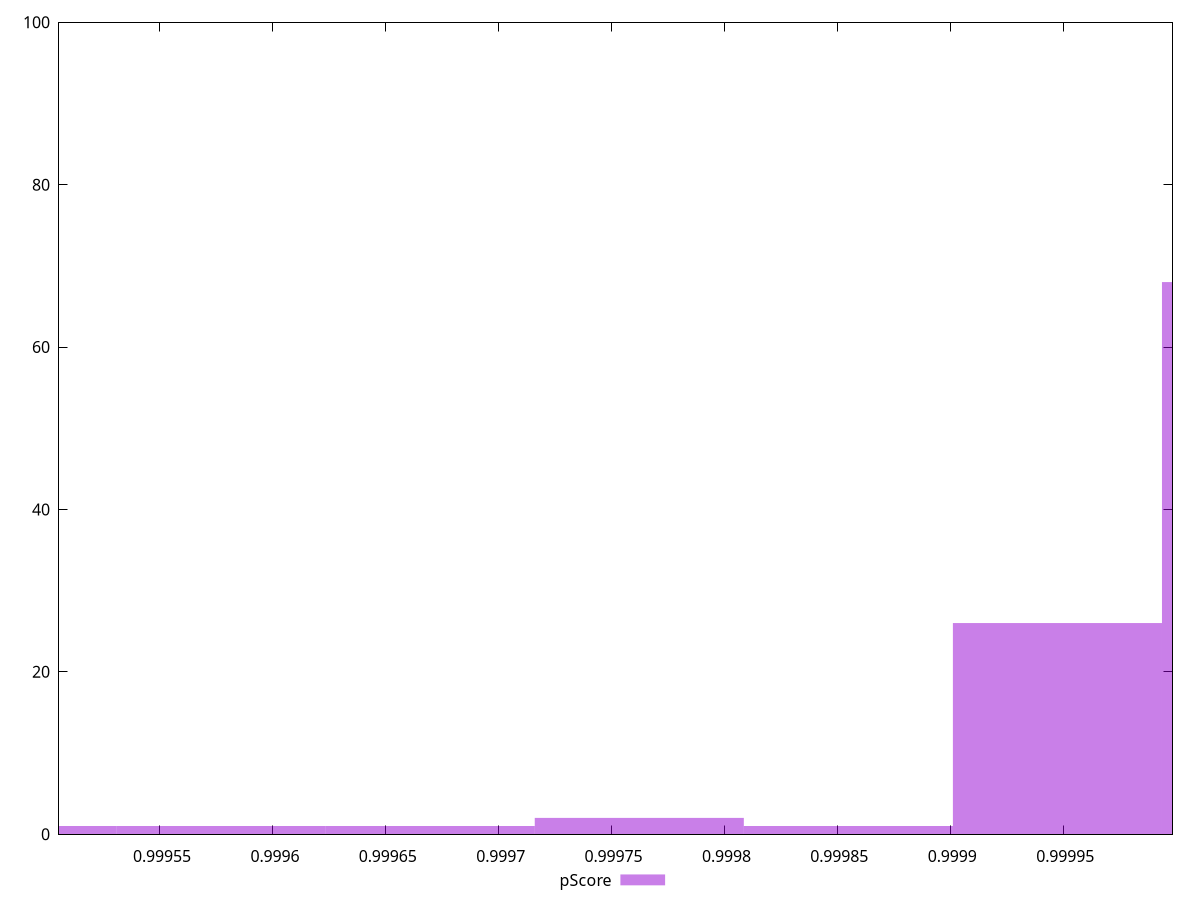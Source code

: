 reset

$pScore <<EOF
0.9999474662341817 26
0.999854869932095 1
1.0000400625362684 68
0.9997622736300084 2
0.999577081025835 1
0.9994844847237483 1
0.9996696773279217 1
EOF

set key outside below
set boxwidth 0.00009259630208669152
set xrange [0.9995052695357449:0.9999984261259052]
set yrange [0:100]
set trange [0:100]
set style fill transparent solid 0.5 noborder
set terminal svg size 640, 490 enhanced background rgb 'white'
set output "report_00019_2021-02-10T18-14-37.922Z//bootup-time/samples/pages+cached+noadtech+nomedia/pScore/histogram.svg"

plot $pScore title "pScore" with boxes

reset
